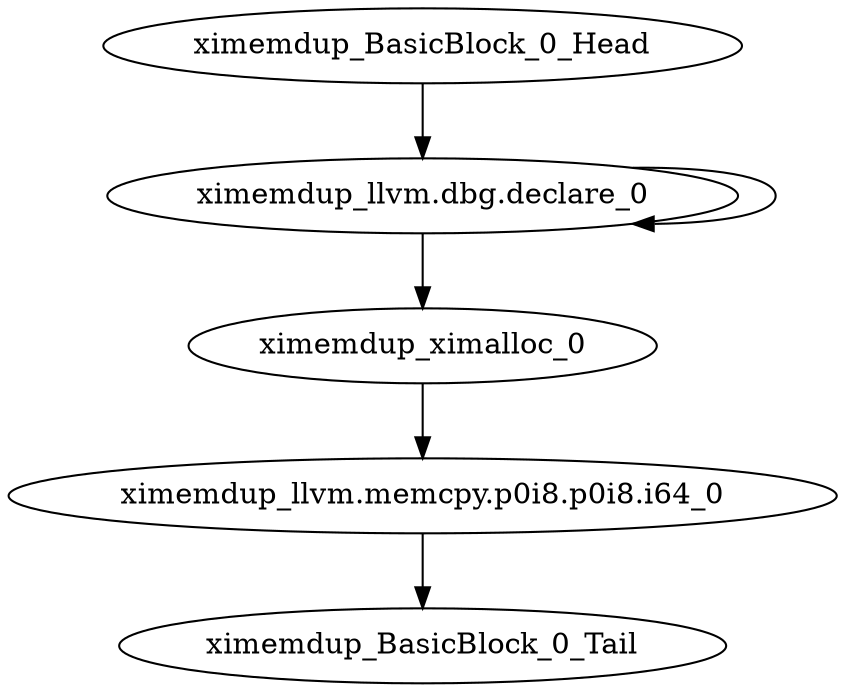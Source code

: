 digraph G {
    "ximemdup_llvm.memcpy.p0i8.p0i8.i64_0" -> "ximemdup_BasicBlock_0_Tail"
    "ximemdup_llvm.dbg.declare_0" -> "ximemdup_llvm.dbg.declare_0"
    "ximemdup_llvm.dbg.declare_0" -> "ximemdup_ximalloc_0"
    "ximemdup_ximalloc_0" -> "ximemdup_llvm.memcpy.p0i8.p0i8.i64_0"
    "ximemdup_BasicBlock_0_Head" -> "ximemdup_llvm.dbg.declare_0"
}
